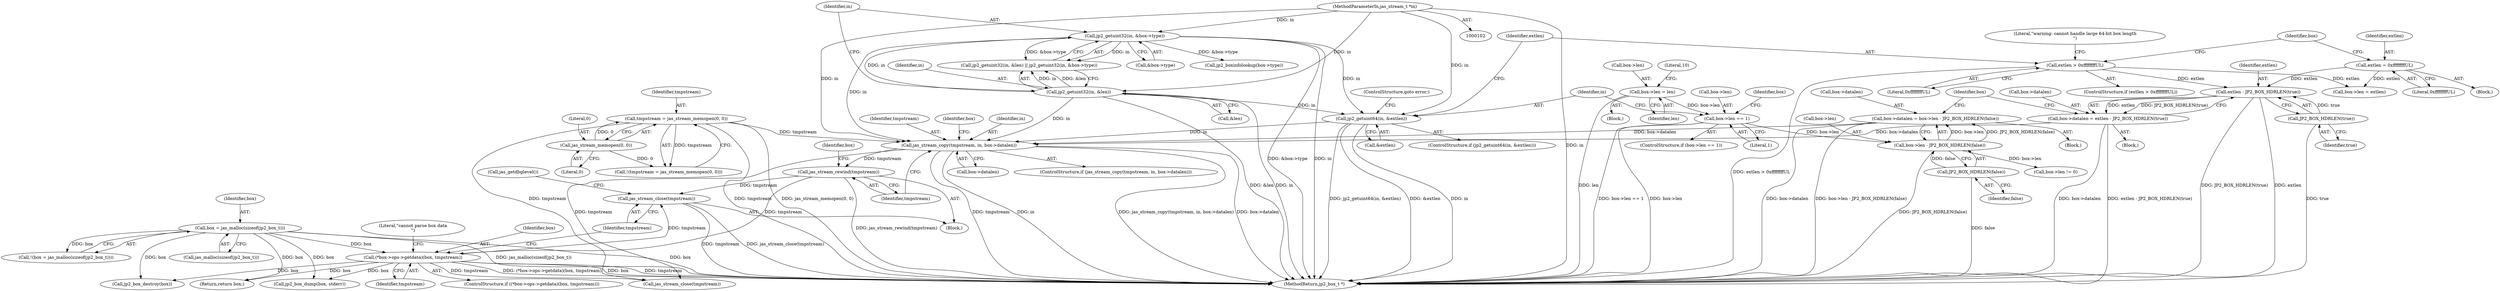 digraph "0_jasper_e24bdc716c3327b067c551bc6cfb97fd2370358d@API" {
"1000314" [label="(Call,jas_stream_close(tmpstream))"];
"1000307" [label="(Call,(*box->ops->getdata)(box, tmpstream))"];
"1000119" [label="(Call,box = jas_malloc(sizeof(jp2_box_t)))"];
"1000297" [label="(Call,jas_stream_rewind(tmpstream))"];
"1000279" [label="(Call,jas_stream_copy(tmpstream, in, box->datalen))"];
"1000271" [label="(Call,tmpstream = jas_stream_memopen(0, 0))"];
"1000273" [label="(Call,jas_stream_memopen(0, 0))"];
"1000199" [label="(Call,jp2_getuint64(in, &extlen))"];
"1000140" [label="(Call,jp2_getuint32(in, &box->type))"];
"1000136" [label="(Call,jp2_getuint32(in, &len))"];
"1000103" [label="(MethodParameterIn,jas_stream_t *in)"];
"1000220" [label="(Call,box->datalen = extlen - JP2_BOX_HDRLEN(true))"];
"1000224" [label="(Call,extlen - JP2_BOX_HDRLEN(true))"];
"1000206" [label="(Call,extlen > 0xffffffffUL)"];
"1000212" [label="(Call,extlen = 0xffffffffUL)"];
"1000226" [label="(Call,JP2_BOX_HDRLEN(true))"];
"1000230" [label="(Call,box->datalen = box->len - JP2_BOX_HDRLEN(false))"];
"1000234" [label="(Call,box->len - JP2_BOX_HDRLEN(false))"];
"1000192" [label="(Call,box->len == 1)"];
"1000167" [label="(Call,box->len = len)"];
"1000238" [label="(Call,JP2_BOX_HDRLEN(false))"];
"1000312" [label="(Literal,\"cannot parse box data\n\")"];
"1000339" [label="(MethodReturn,jp2_box_t *)"];
"1000142" [label="(Call,&box->type)"];
"1000232" [label="(Identifier,box)"];
"1000298" [label="(Identifier,tmpstream)"];
"1000204" [label="(ControlStructure,goto error;)"];
"1000192" [label="(Call,box->len == 1)"];
"1000213" [label="(Identifier,extlen)"];
"1000215" [label="(Call,box->len = extlen)"];
"1000280" [label="(Identifier,tmpstream)"];
"1000309" [label="(Identifier,tmpstream)"];
"1000282" [label="(Call,box->datalen)"];
"1000224" [label="(Call,extlen - JP2_BOX_HDRLEN(true))"];
"1000271" [label="(Call,tmpstream = jas_stream_memopen(0, 0))"];
"1000140" [label="(Call,jp2_getuint32(in, &box->type))"];
"1000268" [label="(Block,)"];
"1000141" [label="(Identifier,in)"];
"1000196" [label="(Literal,1)"];
"1000136" [label="(Call,jp2_getuint32(in, &len))"];
"1000335" [label="(Call,jas_stream_close(tmpstream))"];
"1000103" [label="(MethodParameterIn,jas_stream_t *in)"];
"1000167" [label="(Call,box->len = len)"];
"1000206" [label="(Call,extlen > 0xffffffffUL)"];
"1000207" [label="(Identifier,extlen)"];
"1000225" [label="(Identifier,extlen)"];
"1000138" [label="(Call,&len)"];
"1000235" [label="(Call,box->len)"];
"1000244" [label="(Identifier,box)"];
"1000279" [label="(Call,jas_stream_copy(tmpstream, in, box->datalen))"];
"1000221" [label="(Call,box->datalen)"];
"1000150" [label="(Call,jp2_boxinfolookup(box->type))"];
"1000135" [label="(Call,jp2_getuint32(in, &len) || jp2_getuint32(in, &box->type))"];
"1000199" [label="(Call,jp2_getuint64(in, &extlen))"];
"1000273" [label="(Call,jas_stream_memopen(0, 0))"];
"1000119" [label="(Call,box = jas_malloc(sizeof(jp2_box_t)))"];
"1000230" [label="(Call,box->datalen = box->len - JP2_BOX_HDRLEN(false))"];
"1000307" [label="(Call,(*box->ops->getdata)(box, tmpstream))"];
"1000220" [label="(Call,box->datalen = extlen - JP2_BOX_HDRLEN(true))"];
"1000217" [label="(Identifier,box)"];
"1000302" [label="(Identifier,box)"];
"1000226" [label="(Call,JP2_BOX_HDRLEN(true))"];
"1000270" [label="(Call,!(tmpstream = jas_stream_memopen(0, 0)))"];
"1000173" [label="(Literal,10)"];
"1000191" [label="(ControlStructure,if (box->len == 1))"];
"1000239" [label="(Identifier,false)"];
"1000137" [label="(Identifier,in)"];
"1000297" [label="(Call,jas_stream_rewind(tmpstream))"];
"1000229" [label="(Block,)"];
"1000198" [label="(ControlStructure,if (jp2_getuint64(in, &extlen)))"];
"1000315" [label="(Identifier,tmpstream)"];
"1000231" [label="(Call,box->datalen)"];
"1000208" [label="(Literal,0xffffffffUL)"];
"1000234" [label="(Call,box->len - JP2_BOX_HDRLEN(false))"];
"1000104" [label="(Block,)"];
"1000211" [label="(Literal,\"warning: cannot handle large 64-bit box length\n\")"];
"1000306" [label="(ControlStructure,if ((*box->ops->getdata)(box, tmpstream)))"];
"1000209" [label="(Block,)"];
"1000321" [label="(Call,jp2_box_dump(box, stderr))"];
"1000121" [label="(Call,jas_malloc(sizeof(jp2_box_t)))"];
"1000330" [label="(Call,jp2_box_destroy(box))"];
"1000238" [label="(Call,JP2_BOX_HDRLEN(false))"];
"1000118" [label="(Call,!(box = jas_malloc(sizeof(jp2_box_t))))"];
"1000275" [label="(Literal,0)"];
"1000193" [label="(Call,box->len)"];
"1000120" [label="(Identifier,box)"];
"1000197" [label="(Block,)"];
"1000205" [label="(ControlStructure,if (extlen > 0xffffffffUL))"];
"1000278" [label="(ControlStructure,if (jas_stream_copy(tmpstream, in, box->datalen)))"];
"1000318" [label="(Call,jas_getdbglevel())"];
"1000314" [label="(Call,jas_stream_close(tmpstream))"];
"1000324" [label="(Return,return box;)"];
"1000242" [label="(Call,box->len != 0)"];
"1000201" [label="(Call,&extlen)"];
"1000200" [label="(Identifier,in)"];
"1000274" [label="(Literal,0)"];
"1000227" [label="(Identifier,true)"];
"1000288" [label="(Identifier,box)"];
"1000212" [label="(Call,extlen = 0xffffffffUL)"];
"1000308" [label="(Identifier,box)"];
"1000168" [label="(Call,box->len)"];
"1000272" [label="(Identifier,tmpstream)"];
"1000214" [label="(Literal,0xffffffffUL)"];
"1000171" [label="(Identifier,len)"];
"1000281" [label="(Identifier,in)"];
"1000314" -> "1000268"  [label="AST: "];
"1000314" -> "1000315"  [label="CFG: "];
"1000315" -> "1000314"  [label="AST: "];
"1000318" -> "1000314"  [label="CFG: "];
"1000314" -> "1000339"  [label="DDG: tmpstream"];
"1000314" -> "1000339"  [label="DDG: jas_stream_close(tmpstream)"];
"1000307" -> "1000314"  [label="DDG: tmpstream"];
"1000297" -> "1000314"  [label="DDG: tmpstream"];
"1000307" -> "1000306"  [label="AST: "];
"1000307" -> "1000309"  [label="CFG: "];
"1000308" -> "1000307"  [label="AST: "];
"1000309" -> "1000307"  [label="AST: "];
"1000312" -> "1000307"  [label="CFG: "];
"1000315" -> "1000307"  [label="CFG: "];
"1000307" -> "1000339"  [label="DDG: tmpstream"];
"1000307" -> "1000339"  [label="DDG: (*box->ops->getdata)(box, tmpstream)"];
"1000307" -> "1000339"  [label="DDG: box"];
"1000119" -> "1000307"  [label="DDG: box"];
"1000297" -> "1000307"  [label="DDG: tmpstream"];
"1000307" -> "1000321"  [label="DDG: box"];
"1000307" -> "1000324"  [label="DDG: box"];
"1000307" -> "1000330"  [label="DDG: box"];
"1000307" -> "1000335"  [label="DDG: tmpstream"];
"1000119" -> "1000118"  [label="AST: "];
"1000119" -> "1000121"  [label="CFG: "];
"1000120" -> "1000119"  [label="AST: "];
"1000121" -> "1000119"  [label="AST: "];
"1000118" -> "1000119"  [label="CFG: "];
"1000119" -> "1000339"  [label="DDG: jas_malloc(sizeof(jp2_box_t))"];
"1000119" -> "1000339"  [label="DDG: box"];
"1000119" -> "1000118"  [label="DDG: box"];
"1000119" -> "1000321"  [label="DDG: box"];
"1000119" -> "1000324"  [label="DDG: box"];
"1000119" -> "1000330"  [label="DDG: box"];
"1000297" -> "1000268"  [label="AST: "];
"1000297" -> "1000298"  [label="CFG: "];
"1000298" -> "1000297"  [label="AST: "];
"1000302" -> "1000297"  [label="CFG: "];
"1000297" -> "1000339"  [label="DDG: jas_stream_rewind(tmpstream)"];
"1000279" -> "1000297"  [label="DDG: tmpstream"];
"1000279" -> "1000278"  [label="AST: "];
"1000279" -> "1000282"  [label="CFG: "];
"1000280" -> "1000279"  [label="AST: "];
"1000281" -> "1000279"  [label="AST: "];
"1000282" -> "1000279"  [label="AST: "];
"1000288" -> "1000279"  [label="CFG: "];
"1000298" -> "1000279"  [label="CFG: "];
"1000279" -> "1000339"  [label="DDG: box->datalen"];
"1000279" -> "1000339"  [label="DDG: tmpstream"];
"1000279" -> "1000339"  [label="DDG: in"];
"1000279" -> "1000339"  [label="DDG: jas_stream_copy(tmpstream, in, box->datalen)"];
"1000271" -> "1000279"  [label="DDG: tmpstream"];
"1000199" -> "1000279"  [label="DDG: in"];
"1000140" -> "1000279"  [label="DDG: in"];
"1000136" -> "1000279"  [label="DDG: in"];
"1000103" -> "1000279"  [label="DDG: in"];
"1000220" -> "1000279"  [label="DDG: box->datalen"];
"1000230" -> "1000279"  [label="DDG: box->datalen"];
"1000279" -> "1000335"  [label="DDG: tmpstream"];
"1000271" -> "1000270"  [label="AST: "];
"1000271" -> "1000273"  [label="CFG: "];
"1000272" -> "1000271"  [label="AST: "];
"1000273" -> "1000271"  [label="AST: "];
"1000270" -> "1000271"  [label="CFG: "];
"1000271" -> "1000339"  [label="DDG: jas_stream_memopen(0, 0)"];
"1000271" -> "1000339"  [label="DDG: tmpstream"];
"1000271" -> "1000270"  [label="DDG: tmpstream"];
"1000273" -> "1000271"  [label="DDG: 0"];
"1000271" -> "1000335"  [label="DDG: tmpstream"];
"1000273" -> "1000275"  [label="CFG: "];
"1000274" -> "1000273"  [label="AST: "];
"1000275" -> "1000273"  [label="AST: "];
"1000273" -> "1000270"  [label="DDG: 0"];
"1000199" -> "1000198"  [label="AST: "];
"1000199" -> "1000201"  [label="CFG: "];
"1000200" -> "1000199"  [label="AST: "];
"1000201" -> "1000199"  [label="AST: "];
"1000204" -> "1000199"  [label="CFG: "];
"1000207" -> "1000199"  [label="CFG: "];
"1000199" -> "1000339"  [label="DDG: &extlen"];
"1000199" -> "1000339"  [label="DDG: in"];
"1000199" -> "1000339"  [label="DDG: jp2_getuint64(in, &extlen)"];
"1000140" -> "1000199"  [label="DDG: in"];
"1000136" -> "1000199"  [label="DDG: in"];
"1000103" -> "1000199"  [label="DDG: in"];
"1000140" -> "1000135"  [label="AST: "];
"1000140" -> "1000142"  [label="CFG: "];
"1000141" -> "1000140"  [label="AST: "];
"1000142" -> "1000140"  [label="AST: "];
"1000135" -> "1000140"  [label="CFG: "];
"1000140" -> "1000339"  [label="DDG: &box->type"];
"1000140" -> "1000339"  [label="DDG: in"];
"1000140" -> "1000135"  [label="DDG: in"];
"1000140" -> "1000135"  [label="DDG: &box->type"];
"1000136" -> "1000140"  [label="DDG: in"];
"1000103" -> "1000140"  [label="DDG: in"];
"1000140" -> "1000150"  [label="DDG: &box->type"];
"1000136" -> "1000135"  [label="AST: "];
"1000136" -> "1000138"  [label="CFG: "];
"1000137" -> "1000136"  [label="AST: "];
"1000138" -> "1000136"  [label="AST: "];
"1000141" -> "1000136"  [label="CFG: "];
"1000135" -> "1000136"  [label="CFG: "];
"1000136" -> "1000339"  [label="DDG: &len"];
"1000136" -> "1000339"  [label="DDG: in"];
"1000136" -> "1000135"  [label="DDG: in"];
"1000136" -> "1000135"  [label="DDG: &len"];
"1000103" -> "1000136"  [label="DDG: in"];
"1000103" -> "1000102"  [label="AST: "];
"1000103" -> "1000339"  [label="DDG: in"];
"1000220" -> "1000197"  [label="AST: "];
"1000220" -> "1000224"  [label="CFG: "];
"1000221" -> "1000220"  [label="AST: "];
"1000224" -> "1000220"  [label="AST: "];
"1000244" -> "1000220"  [label="CFG: "];
"1000220" -> "1000339"  [label="DDG: box->datalen"];
"1000220" -> "1000339"  [label="DDG: extlen - JP2_BOX_HDRLEN(true)"];
"1000224" -> "1000220"  [label="DDG: extlen"];
"1000224" -> "1000220"  [label="DDG: JP2_BOX_HDRLEN(true)"];
"1000224" -> "1000226"  [label="CFG: "];
"1000225" -> "1000224"  [label="AST: "];
"1000226" -> "1000224"  [label="AST: "];
"1000224" -> "1000339"  [label="DDG: JP2_BOX_HDRLEN(true)"];
"1000224" -> "1000339"  [label="DDG: extlen"];
"1000206" -> "1000224"  [label="DDG: extlen"];
"1000212" -> "1000224"  [label="DDG: extlen"];
"1000226" -> "1000224"  [label="DDG: true"];
"1000206" -> "1000205"  [label="AST: "];
"1000206" -> "1000208"  [label="CFG: "];
"1000207" -> "1000206"  [label="AST: "];
"1000208" -> "1000206"  [label="AST: "];
"1000211" -> "1000206"  [label="CFG: "];
"1000217" -> "1000206"  [label="CFG: "];
"1000206" -> "1000339"  [label="DDG: extlen > 0xffffffffUL"];
"1000206" -> "1000215"  [label="DDG: extlen"];
"1000212" -> "1000209"  [label="AST: "];
"1000212" -> "1000214"  [label="CFG: "];
"1000213" -> "1000212"  [label="AST: "];
"1000214" -> "1000212"  [label="AST: "];
"1000217" -> "1000212"  [label="CFG: "];
"1000212" -> "1000215"  [label="DDG: extlen"];
"1000226" -> "1000227"  [label="CFG: "];
"1000227" -> "1000226"  [label="AST: "];
"1000226" -> "1000339"  [label="DDG: true"];
"1000230" -> "1000229"  [label="AST: "];
"1000230" -> "1000234"  [label="CFG: "];
"1000231" -> "1000230"  [label="AST: "];
"1000234" -> "1000230"  [label="AST: "];
"1000244" -> "1000230"  [label="CFG: "];
"1000230" -> "1000339"  [label="DDG: box->datalen"];
"1000230" -> "1000339"  [label="DDG: box->len - JP2_BOX_HDRLEN(false)"];
"1000234" -> "1000230"  [label="DDG: box->len"];
"1000234" -> "1000230"  [label="DDG: JP2_BOX_HDRLEN(false)"];
"1000234" -> "1000238"  [label="CFG: "];
"1000235" -> "1000234"  [label="AST: "];
"1000238" -> "1000234"  [label="AST: "];
"1000234" -> "1000339"  [label="DDG: JP2_BOX_HDRLEN(false)"];
"1000192" -> "1000234"  [label="DDG: box->len"];
"1000238" -> "1000234"  [label="DDG: false"];
"1000234" -> "1000242"  [label="DDG: box->len"];
"1000192" -> "1000191"  [label="AST: "];
"1000192" -> "1000196"  [label="CFG: "];
"1000193" -> "1000192"  [label="AST: "];
"1000196" -> "1000192"  [label="AST: "];
"1000200" -> "1000192"  [label="CFG: "];
"1000232" -> "1000192"  [label="CFG: "];
"1000192" -> "1000339"  [label="DDG: box->len"];
"1000192" -> "1000339"  [label="DDG: box->len == 1"];
"1000167" -> "1000192"  [label="DDG: box->len"];
"1000167" -> "1000104"  [label="AST: "];
"1000167" -> "1000171"  [label="CFG: "];
"1000168" -> "1000167"  [label="AST: "];
"1000171" -> "1000167"  [label="AST: "];
"1000173" -> "1000167"  [label="CFG: "];
"1000167" -> "1000339"  [label="DDG: len"];
"1000238" -> "1000239"  [label="CFG: "];
"1000239" -> "1000238"  [label="AST: "];
"1000238" -> "1000339"  [label="DDG: false"];
}
